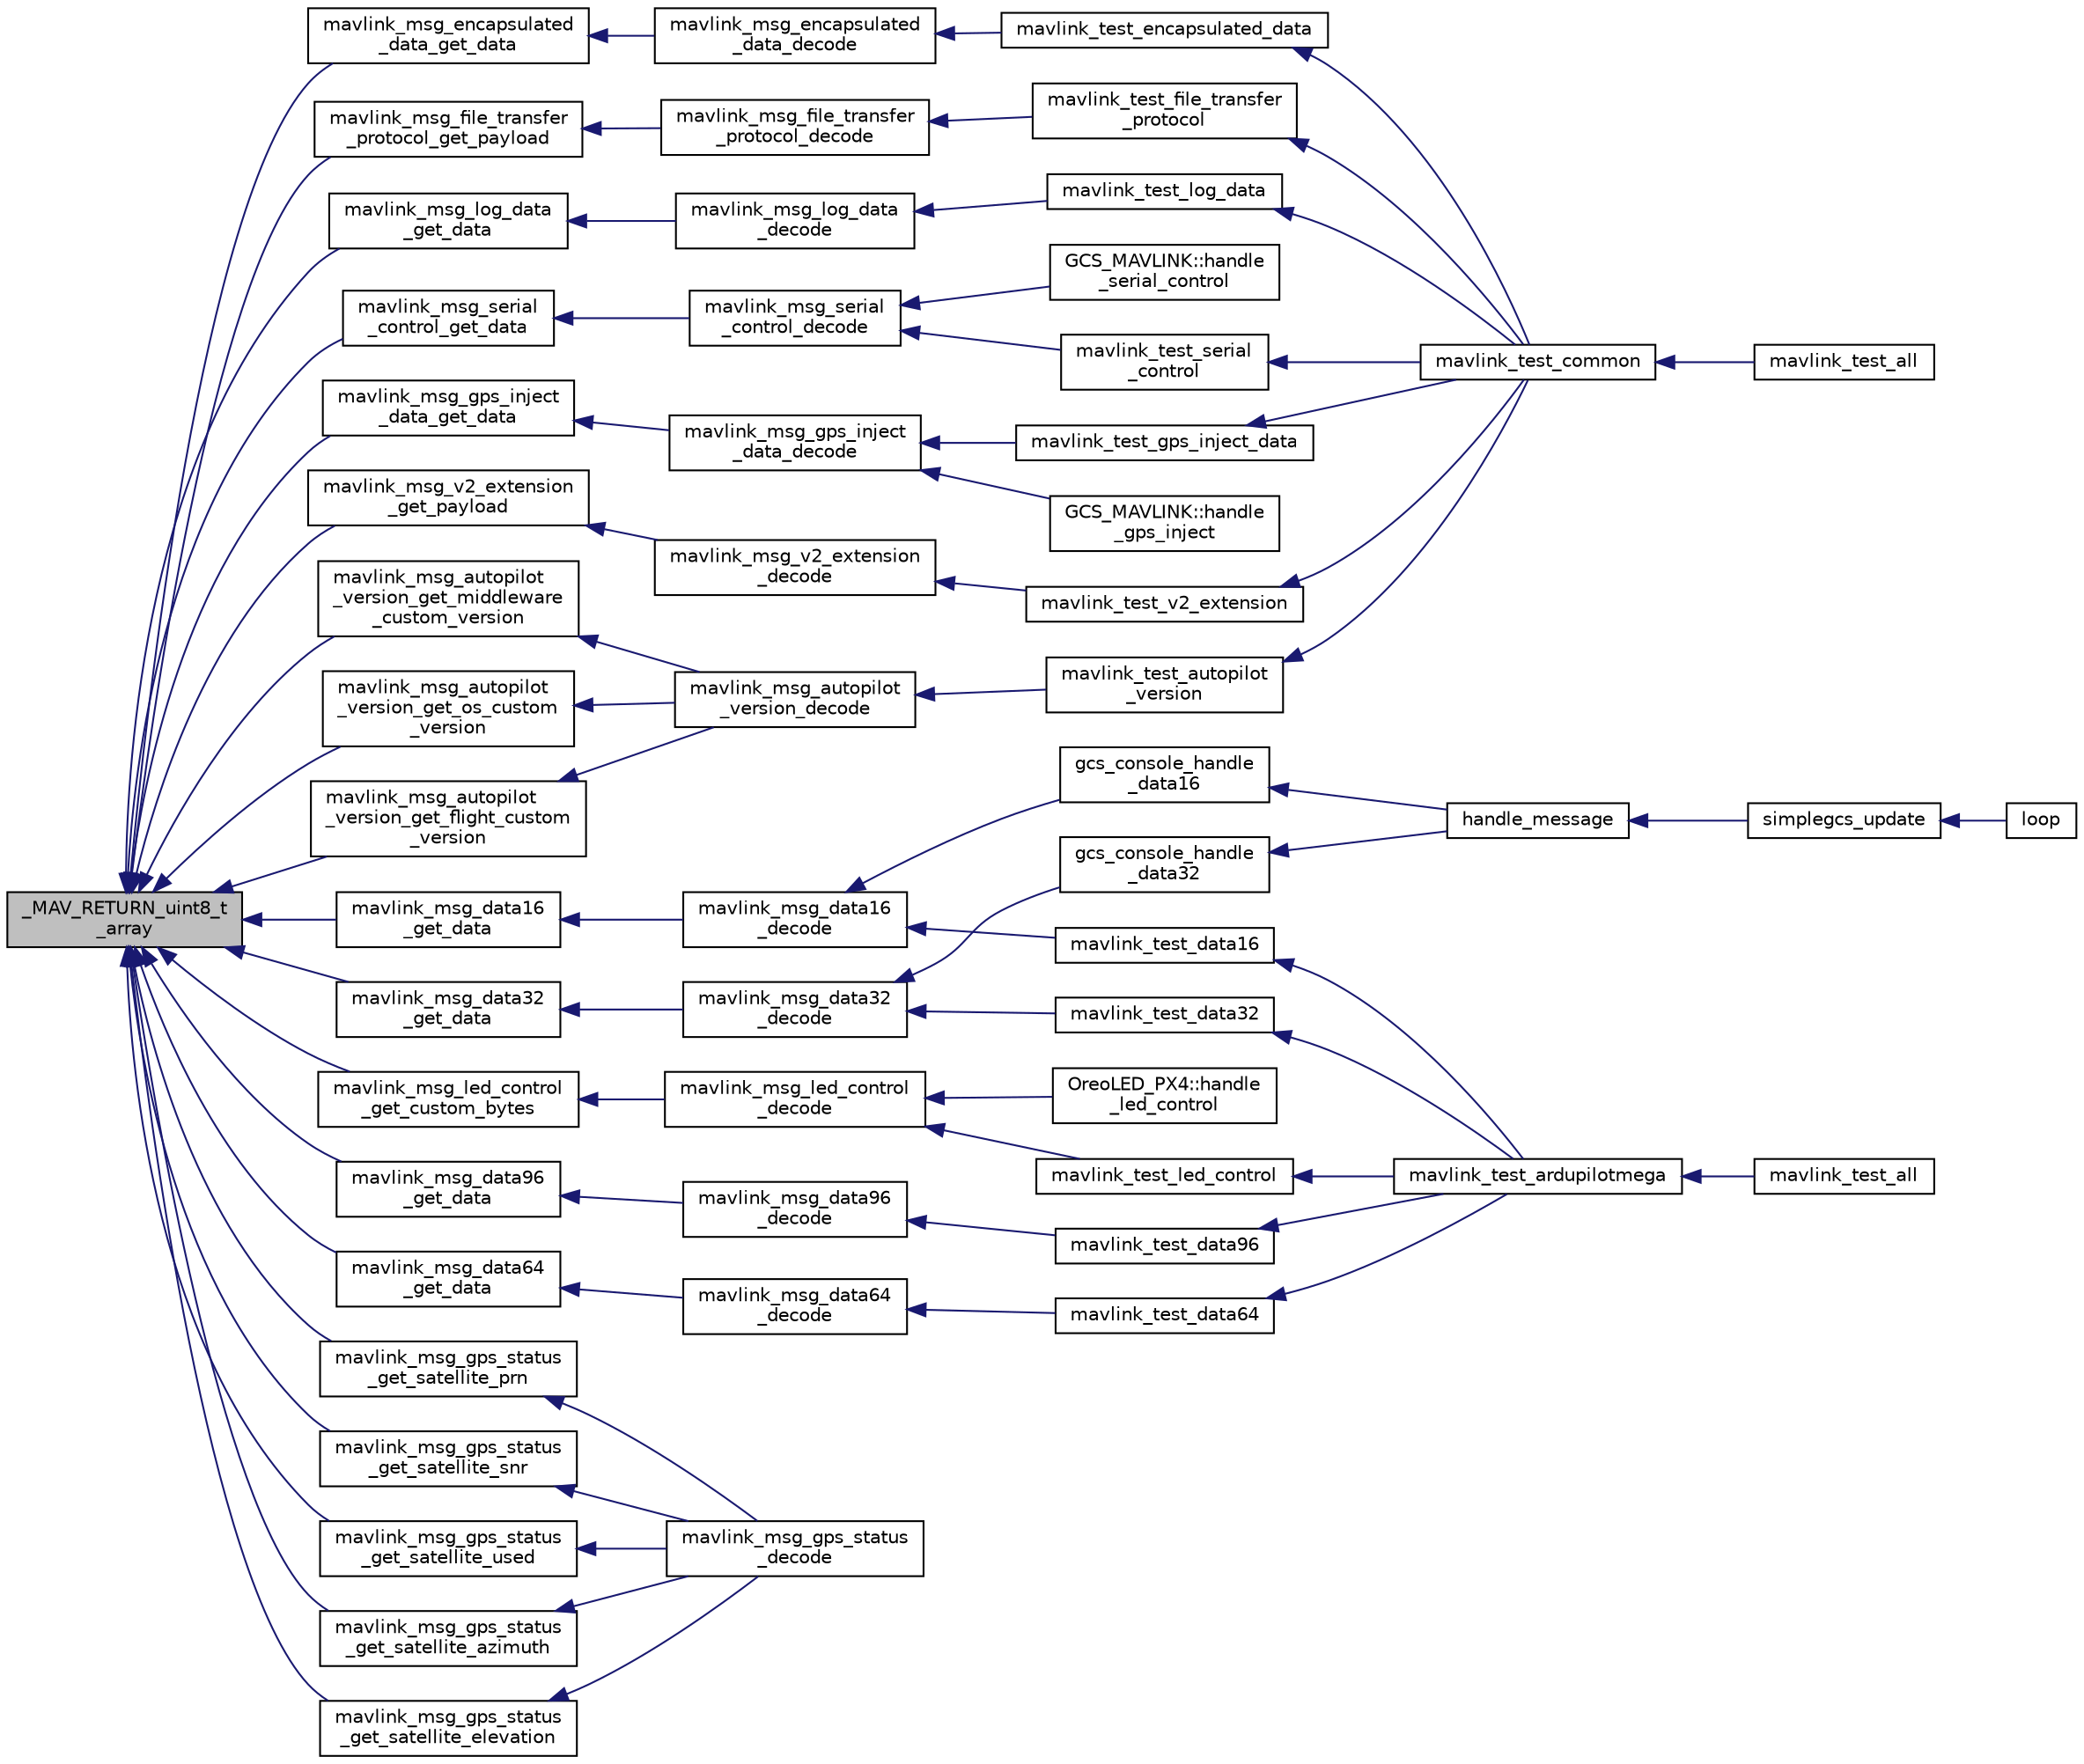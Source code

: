 digraph "_MAV_RETURN_uint8_t_array"
{
 // INTERACTIVE_SVG=YES
  edge [fontname="Helvetica",fontsize="10",labelfontname="Helvetica",labelfontsize="10"];
  node [fontname="Helvetica",fontsize="10",shape=record];
  rankdir="LR";
  Node1 [label="_MAV_RETURN_uint8_t\l_array",height=0.2,width=0.4,color="black", fillcolor="grey75", style="filled" fontcolor="black"];
  Node1 -> Node2 [dir="back",color="midnightblue",fontsize="10",style="solid",fontname="Helvetica"];
  Node2 [label="mavlink_msg_autopilot\l_version_get_flight_custom\l_version",height=0.2,width=0.4,color="black", fillcolor="white", style="filled",URL="$mavlink__msg__autopilot__version_8h.html#ab07d8bb76fbec78840b1c4d9ac0594a6",tooltip="Get field flight_custom_version from autopilot_version message. "];
  Node2 -> Node3 [dir="back",color="midnightblue",fontsize="10",style="solid",fontname="Helvetica"];
  Node3 [label="mavlink_msg_autopilot\l_version_decode",height=0.2,width=0.4,color="black", fillcolor="white", style="filled",URL="$mavlink__msg__autopilot__version_8h.html#a5566f94ae82d1a5152304d295f9bace8",tooltip="Decode a autopilot_version message into a struct. "];
  Node3 -> Node4 [dir="back",color="midnightblue",fontsize="10",style="solid",fontname="Helvetica"];
  Node4 [label="mavlink_test_autopilot\l_version",height=0.2,width=0.4,color="black", fillcolor="white", style="filled",URL="$v1_80_2common_2testsuite_8h.html#a9a34e152c8867677d8e68d8c46499df4"];
  Node4 -> Node5 [dir="back",color="midnightblue",fontsize="10",style="solid",fontname="Helvetica"];
  Node5 [label="mavlink_test_common",height=0.2,width=0.4,color="black", fillcolor="white", style="filled",URL="$v1_80_2common_2testsuite_8h.html#af349432601ac003d2c80a69c100c70a4"];
  Node5 -> Node6 [dir="back",color="midnightblue",fontsize="10",style="solid",fontname="Helvetica"];
  Node6 [label="mavlink_test_all",height=0.2,width=0.4,color="black", fillcolor="white", style="filled",URL="$v1_80_2common_2testsuite_8h.html#a4cc77b6c343679298da5d3c2b4e48759"];
  Node1 -> Node7 [dir="back",color="midnightblue",fontsize="10",style="solid",fontname="Helvetica"];
  Node7 [label="mavlink_msg_autopilot\l_version_get_middleware\l_custom_version",height=0.2,width=0.4,color="black", fillcolor="white", style="filled",URL="$mavlink__msg__autopilot__version_8h.html#aaba17edf31e535fb2580f491839bbab0",tooltip="Get field middleware_custom_version from autopilot_version message. "];
  Node7 -> Node3 [dir="back",color="midnightblue",fontsize="10",style="solid",fontname="Helvetica"];
  Node1 -> Node8 [dir="back",color="midnightblue",fontsize="10",style="solid",fontname="Helvetica"];
  Node8 [label="mavlink_msg_autopilot\l_version_get_os_custom\l_version",height=0.2,width=0.4,color="black", fillcolor="white", style="filled",URL="$mavlink__msg__autopilot__version_8h.html#a8c3f58a93a7f7a20999a753aff7803f5",tooltip="Get field os_custom_version from autopilot_version message. "];
  Node8 -> Node3 [dir="back",color="midnightblue",fontsize="10",style="solid",fontname="Helvetica"];
  Node1 -> Node9 [dir="back",color="midnightblue",fontsize="10",style="solid",fontname="Helvetica"];
  Node9 [label="mavlink_msg_data16\l_get_data",height=0.2,width=0.4,color="black", fillcolor="white", style="filled",URL="$mavlink__msg__data16_8h.html#a8edf3995092ef99f907bc322c5812f5a",tooltip="Get field data from data16 message. "];
  Node9 -> Node10 [dir="back",color="midnightblue",fontsize="10",style="solid",fontname="Helvetica"];
  Node10 [label="mavlink_msg_data16\l_decode",height=0.2,width=0.4,color="black", fillcolor="white", style="filled",URL="$mavlink__msg__data16_8h.html#a959ffbaae72e58055efeacf684fd6605",tooltip="Decode a data16 message into a struct. "];
  Node10 -> Node11 [dir="back",color="midnightblue",fontsize="10",style="solid",fontname="Helvetica"];
  Node11 [label="gcs_console_handle\l_data16",height=0.2,width=0.4,color="black", fillcolor="white", style="filled",URL="$GCS__Console_8h.html#a3a5227d5bb6602cf76f5bb4f2689724e"];
  Node11 -> Node12 [dir="back",color="midnightblue",fontsize="10",style="solid",fontname="Helvetica"];
  Node12 [label="handle_message",height=0.2,width=0.4,color="black", fillcolor="white", style="filled",URL="$simplegcs_8h.html#a4dd9b4d1d62cecf5839f6cadc7768baa"];
  Node12 -> Node13 [dir="back",color="midnightblue",fontsize="10",style="solid",fontname="Helvetica"];
  Node13 [label="simplegcs_update",height=0.2,width=0.4,color="black", fillcolor="white", style="filled",URL="$simplegcs_8h.html#a0e026fc9b23210373846b25cc141486d"];
  Node13 -> Node14 [dir="back",color="midnightblue",fontsize="10",style="solid",fontname="Helvetica"];
  Node14 [label="loop",height=0.2,width=0.4,color="black", fillcolor="white", style="filled",URL="$GCS__Console_2examples_2Console_2Console_8pde.html#a0b33edabd7f1c4e4a0bf32c67269be2f"];
  Node10 -> Node15 [dir="back",color="midnightblue",fontsize="10",style="solid",fontname="Helvetica"];
  Node15 [label="mavlink_test_data16",height=0.2,width=0.4,color="black", fillcolor="white", style="filled",URL="$v1_80_2ardupilotmega_2testsuite_8h.html#a816cdb46445f3f6f5dde989d092c5591"];
  Node15 -> Node16 [dir="back",color="midnightblue",fontsize="10",style="solid",fontname="Helvetica"];
  Node16 [label="mavlink_test_ardupilotmega",height=0.2,width=0.4,color="black", fillcolor="white", style="filled",URL="$v1_80_2ardupilotmega_2testsuite_8h.html#ab264d471ac2f46584f2bb580704b5e9d"];
  Node16 -> Node17 [dir="back",color="midnightblue",fontsize="10",style="solid",fontname="Helvetica"];
  Node17 [label="mavlink_test_all",height=0.2,width=0.4,color="black", fillcolor="white", style="filled",URL="$v1_80_2ardupilotmega_2testsuite_8h.html#a4cc77b6c343679298da5d3c2b4e48759"];
  Node1 -> Node18 [dir="back",color="midnightblue",fontsize="10",style="solid",fontname="Helvetica"];
  Node18 [label="mavlink_msg_data32\l_get_data",height=0.2,width=0.4,color="black", fillcolor="white", style="filled",URL="$mavlink__msg__data32_8h.html#a5e5c5cd756d0594be37cd9b12bec60a8",tooltip="Get field data from data32 message. "];
  Node18 -> Node19 [dir="back",color="midnightblue",fontsize="10",style="solid",fontname="Helvetica"];
  Node19 [label="mavlink_msg_data32\l_decode",height=0.2,width=0.4,color="black", fillcolor="white", style="filled",URL="$mavlink__msg__data32_8h.html#a823bdc8c2d3f7b67fc5aad141d565680",tooltip="Decode a data32 message into a struct. "];
  Node19 -> Node20 [dir="back",color="midnightblue",fontsize="10",style="solid",fontname="Helvetica"];
  Node20 [label="gcs_console_handle\l_data32",height=0.2,width=0.4,color="black", fillcolor="white", style="filled",URL="$GCS__Console_8h.html#a435926f6c3cc44d4b92bc7c021d6b94d"];
  Node20 -> Node12 [dir="back",color="midnightblue",fontsize="10",style="solid",fontname="Helvetica"];
  Node19 -> Node21 [dir="back",color="midnightblue",fontsize="10",style="solid",fontname="Helvetica"];
  Node21 [label="mavlink_test_data32",height=0.2,width=0.4,color="black", fillcolor="white", style="filled",URL="$v1_80_2ardupilotmega_2testsuite_8h.html#a2e7f1d6f794ab67065bc6a9376f26946"];
  Node21 -> Node16 [dir="back",color="midnightblue",fontsize="10",style="solid",fontname="Helvetica"];
  Node1 -> Node22 [dir="back",color="midnightblue",fontsize="10",style="solid",fontname="Helvetica"];
  Node22 [label="mavlink_msg_data64\l_get_data",height=0.2,width=0.4,color="black", fillcolor="white", style="filled",URL="$mavlink__msg__data64_8h.html#a2c4eb11e2a4c11b86be021d317338e4b",tooltip="Get field data from data64 message. "];
  Node22 -> Node23 [dir="back",color="midnightblue",fontsize="10",style="solid",fontname="Helvetica"];
  Node23 [label="mavlink_msg_data64\l_decode",height=0.2,width=0.4,color="black", fillcolor="white", style="filled",URL="$mavlink__msg__data64_8h.html#a12abc777c5086ce567edfa5eba903db2",tooltip="Decode a data64 message into a struct. "];
  Node23 -> Node24 [dir="back",color="midnightblue",fontsize="10",style="solid",fontname="Helvetica"];
  Node24 [label="mavlink_test_data64",height=0.2,width=0.4,color="black", fillcolor="white", style="filled",URL="$v1_80_2ardupilotmega_2testsuite_8h.html#a6e3b3df5aa1d1f06ad3116dfcd03d43c"];
  Node24 -> Node16 [dir="back",color="midnightblue",fontsize="10",style="solid",fontname="Helvetica"];
  Node1 -> Node25 [dir="back",color="midnightblue",fontsize="10",style="solid",fontname="Helvetica"];
  Node25 [label="mavlink_msg_data96\l_get_data",height=0.2,width=0.4,color="black", fillcolor="white", style="filled",URL="$mavlink__msg__data96_8h.html#a7b1112f965170c6fefb7de702525fc70",tooltip="Get field data from data96 message. "];
  Node25 -> Node26 [dir="back",color="midnightblue",fontsize="10",style="solid",fontname="Helvetica"];
  Node26 [label="mavlink_msg_data96\l_decode",height=0.2,width=0.4,color="black", fillcolor="white", style="filled",URL="$mavlink__msg__data96_8h.html#a47ecdf6f9543e4ee26f63f0541574677",tooltip="Decode a data96 message into a struct. "];
  Node26 -> Node27 [dir="back",color="midnightblue",fontsize="10",style="solid",fontname="Helvetica"];
  Node27 [label="mavlink_test_data96",height=0.2,width=0.4,color="black", fillcolor="white", style="filled",URL="$v1_80_2ardupilotmega_2testsuite_8h.html#a5d7f0fa2275519351a42e590810e4f4a"];
  Node27 -> Node16 [dir="back",color="midnightblue",fontsize="10",style="solid",fontname="Helvetica"];
  Node1 -> Node28 [dir="back",color="midnightblue",fontsize="10",style="solid",fontname="Helvetica"];
  Node28 [label="mavlink_msg_encapsulated\l_data_get_data",height=0.2,width=0.4,color="black", fillcolor="white", style="filled",URL="$mavlink__msg__encapsulated__data_8h.html#a622c7c69fc1d201985b95b30d1dc97d8",tooltip="Get field data from encapsulated_data message. "];
  Node28 -> Node29 [dir="back",color="midnightblue",fontsize="10",style="solid",fontname="Helvetica"];
  Node29 [label="mavlink_msg_encapsulated\l_data_decode",height=0.2,width=0.4,color="black", fillcolor="white", style="filled",URL="$mavlink__msg__encapsulated__data_8h.html#ac4af484d66b9cfbe8d5b745470376d02",tooltip="Decode a encapsulated_data message into a struct. "];
  Node29 -> Node30 [dir="back",color="midnightblue",fontsize="10",style="solid",fontname="Helvetica"];
  Node30 [label="mavlink_test_encapsulated_data",height=0.2,width=0.4,color="black", fillcolor="white", style="filled",URL="$v1_80_2common_2testsuite_8h.html#a95b55373e70e02fc142aa23cb72c4e8e"];
  Node30 -> Node5 [dir="back",color="midnightblue",fontsize="10",style="solid",fontname="Helvetica"];
  Node1 -> Node31 [dir="back",color="midnightblue",fontsize="10",style="solid",fontname="Helvetica"];
  Node31 [label="mavlink_msg_file_transfer\l_protocol_get_payload",height=0.2,width=0.4,color="black", fillcolor="white", style="filled",URL="$mavlink__msg__file__transfer__protocol_8h.html#a36746b27321fc75f71a0a0ac8c9a80a0",tooltip="Get field payload from file_transfer_protocol message. "];
  Node31 -> Node32 [dir="back",color="midnightblue",fontsize="10",style="solid",fontname="Helvetica"];
  Node32 [label="mavlink_msg_file_transfer\l_protocol_decode",height=0.2,width=0.4,color="black", fillcolor="white", style="filled",URL="$mavlink__msg__file__transfer__protocol_8h.html#adf6185358f9f9b79d1da49dcfd1c0d1a",tooltip="Decode a file_transfer_protocol message into a struct. "];
  Node32 -> Node33 [dir="back",color="midnightblue",fontsize="10",style="solid",fontname="Helvetica"];
  Node33 [label="mavlink_test_file_transfer\l_protocol",height=0.2,width=0.4,color="black", fillcolor="white", style="filled",URL="$v1_80_2common_2testsuite_8h.html#a7fe08e41903df86031e0c85716517f8e"];
  Node33 -> Node5 [dir="back",color="midnightblue",fontsize="10",style="solid",fontname="Helvetica"];
  Node1 -> Node34 [dir="back",color="midnightblue",fontsize="10",style="solid",fontname="Helvetica"];
  Node34 [label="mavlink_msg_gps_inject\l_data_get_data",height=0.2,width=0.4,color="black", fillcolor="white", style="filled",URL="$mavlink__msg__gps__inject__data_8h.html#a2db553e9401b5e311b1b2f0c36655086",tooltip="Get field data from gps_inject_data message. "];
  Node34 -> Node35 [dir="back",color="midnightblue",fontsize="10",style="solid",fontname="Helvetica"];
  Node35 [label="mavlink_msg_gps_inject\l_data_decode",height=0.2,width=0.4,color="black", fillcolor="white", style="filled",URL="$mavlink__msg__gps__inject__data_8h.html#a1bb94f8a164eb5f3676ffc5824e9566a",tooltip="Decode a gps_inject_data message into a struct. "];
  Node35 -> Node36 [dir="back",color="midnightblue",fontsize="10",style="solid",fontname="Helvetica"];
  Node36 [label="GCS_MAVLINK::handle\l_gps_inject",height=0.2,width=0.4,color="black", fillcolor="white", style="filled",URL="$classGCS__MAVLINK.html#a471a88f28e301b8b7753b86066c22a5c"];
  Node35 -> Node37 [dir="back",color="midnightblue",fontsize="10",style="solid",fontname="Helvetica"];
  Node37 [label="mavlink_test_gps_inject_data",height=0.2,width=0.4,color="black", fillcolor="white", style="filled",URL="$v1_80_2common_2testsuite_8h.html#a502489a60adb8b18e3500d9368a5ff7e"];
  Node37 -> Node5 [dir="back",color="midnightblue",fontsize="10",style="solid",fontname="Helvetica"];
  Node1 -> Node38 [dir="back",color="midnightblue",fontsize="10",style="solid",fontname="Helvetica"];
  Node38 [label="mavlink_msg_gps_status\l_get_satellite_azimuth",height=0.2,width=0.4,color="black", fillcolor="white", style="filled",URL="$v1_80_2common_2mavlink__msg__gps__status_8h.html#a70192016b196a55d28ce63b4be4a029e",tooltip="Get field satellite_azimuth from gps_status message. "];
  Node38 -> Node39 [dir="back",color="midnightblue",fontsize="10",style="solid",fontname="Helvetica"];
  Node39 [label="mavlink_msg_gps_status\l_decode",height=0.2,width=0.4,color="black", fillcolor="white", style="filled",URL="$v1_80_2common_2mavlink__msg__gps__status_8h.html#a25fb7dbe61f4b8374ae6a06d91efdb2c",tooltip="Decode a gps_status message into a struct. "];
  Node1 -> Node40 [dir="back",color="midnightblue",fontsize="10",style="solid",fontname="Helvetica"];
  Node40 [label="mavlink_msg_gps_status\l_get_satellite_elevation",height=0.2,width=0.4,color="black", fillcolor="white", style="filled",URL="$v1_80_2common_2mavlink__msg__gps__status_8h.html#aacda1c972d2e5666c44830160249a42a",tooltip="Get field satellite_elevation from gps_status message. "];
  Node40 -> Node39 [dir="back",color="midnightblue",fontsize="10",style="solid",fontname="Helvetica"];
  Node1 -> Node41 [dir="back",color="midnightblue",fontsize="10",style="solid",fontname="Helvetica"];
  Node41 [label="mavlink_msg_gps_status\l_get_satellite_prn",height=0.2,width=0.4,color="black", fillcolor="white", style="filled",URL="$v1_80_2common_2mavlink__msg__gps__status_8h.html#a0606e8042bf697caefb7f8e9ef44c8d3",tooltip="Get field satellite_prn from gps_status message. "];
  Node41 -> Node39 [dir="back",color="midnightblue",fontsize="10",style="solid",fontname="Helvetica"];
  Node1 -> Node42 [dir="back",color="midnightblue",fontsize="10",style="solid",fontname="Helvetica"];
  Node42 [label="mavlink_msg_gps_status\l_get_satellite_snr",height=0.2,width=0.4,color="black", fillcolor="white", style="filled",URL="$v1_80_2common_2mavlink__msg__gps__status_8h.html#a4f5e35b7d3079e6c8f3f356fd100a213",tooltip="Get field satellite_snr from gps_status message. "];
  Node42 -> Node39 [dir="back",color="midnightblue",fontsize="10",style="solid",fontname="Helvetica"];
  Node1 -> Node43 [dir="back",color="midnightblue",fontsize="10",style="solid",fontname="Helvetica"];
  Node43 [label="mavlink_msg_gps_status\l_get_satellite_used",height=0.2,width=0.4,color="black", fillcolor="white", style="filled",URL="$v1_80_2common_2mavlink__msg__gps__status_8h.html#a928deb3be859bc008ecd0e47e4ca5b1d",tooltip="Get field satellite_used from gps_status message. "];
  Node43 -> Node39 [dir="back",color="midnightblue",fontsize="10",style="solid",fontname="Helvetica"];
  Node1 -> Node44 [dir="back",color="midnightblue",fontsize="10",style="solid",fontname="Helvetica"];
  Node44 [label="mavlink_msg_led_control\l_get_custom_bytes",height=0.2,width=0.4,color="black", fillcolor="white", style="filled",URL="$mavlink__msg__led__control_8h.html#a3f246e516a8139f713d776899b463764",tooltip="Get field custom_bytes from led_control message. "];
  Node44 -> Node45 [dir="back",color="midnightblue",fontsize="10",style="solid",fontname="Helvetica"];
  Node45 [label="mavlink_msg_led_control\l_decode",height=0.2,width=0.4,color="black", fillcolor="white", style="filled",URL="$mavlink__msg__led__control_8h.html#ace6f762506b5dc5f5da219abe4577399",tooltip="Decode a led_control message into a struct. "];
  Node45 -> Node46 [dir="back",color="midnightblue",fontsize="10",style="solid",fontname="Helvetica"];
  Node46 [label="OreoLED_PX4::handle\l_led_control",height=0.2,width=0.4,color="black", fillcolor="white", style="filled",URL="$classOreoLED__PX4.html#a8a9bbad92734cecc23ce5f97da42b09a"];
  Node45 -> Node47 [dir="back",color="midnightblue",fontsize="10",style="solid",fontname="Helvetica"];
  Node47 [label="mavlink_test_led_control",height=0.2,width=0.4,color="black", fillcolor="white", style="filled",URL="$v1_80_2ardupilotmega_2testsuite_8h.html#a1b76c4ad4ddf4638c2b6d63418de024c"];
  Node47 -> Node16 [dir="back",color="midnightblue",fontsize="10",style="solid",fontname="Helvetica"];
  Node1 -> Node48 [dir="back",color="midnightblue",fontsize="10",style="solid",fontname="Helvetica"];
  Node48 [label="mavlink_msg_log_data\l_get_data",height=0.2,width=0.4,color="black", fillcolor="white", style="filled",URL="$mavlink__msg__log__data_8h.html#a96b29754a967b9bff7f8479e373e384b",tooltip="Get field data from log_data message. "];
  Node48 -> Node49 [dir="back",color="midnightblue",fontsize="10",style="solid",fontname="Helvetica"];
  Node49 [label="mavlink_msg_log_data\l_decode",height=0.2,width=0.4,color="black", fillcolor="white", style="filled",URL="$mavlink__msg__log__data_8h.html#ad269ce5d05addfdc66ceaf2467836365",tooltip="Decode a log_data message into a struct. "];
  Node49 -> Node50 [dir="back",color="midnightblue",fontsize="10",style="solid",fontname="Helvetica"];
  Node50 [label="mavlink_test_log_data",height=0.2,width=0.4,color="black", fillcolor="white", style="filled",URL="$v1_80_2common_2testsuite_8h.html#a4595f8c2108f0c27dea1eac223bcf21f"];
  Node50 -> Node5 [dir="back",color="midnightblue",fontsize="10",style="solid",fontname="Helvetica"];
  Node1 -> Node51 [dir="back",color="midnightblue",fontsize="10",style="solid",fontname="Helvetica"];
  Node51 [label="mavlink_msg_serial\l_control_get_data",height=0.2,width=0.4,color="black", fillcolor="white", style="filled",URL="$mavlink__msg__serial__control_8h.html#ad83b77ea25badc05281e80af21d5efc6",tooltip="Get field data from serial_control message. "];
  Node51 -> Node52 [dir="back",color="midnightblue",fontsize="10",style="solid",fontname="Helvetica"];
  Node52 [label="mavlink_msg_serial\l_control_decode",height=0.2,width=0.4,color="black", fillcolor="white", style="filled",URL="$mavlink__msg__serial__control_8h.html#ad1d767fb6c15ba1b94137f0211584cdd",tooltip="Decode a serial_control message into a struct. "];
  Node52 -> Node53 [dir="back",color="midnightblue",fontsize="10",style="solid",fontname="Helvetica"];
  Node53 [label="GCS_MAVLINK::handle\l_serial_control",height=0.2,width=0.4,color="black", fillcolor="white", style="filled",URL="$classGCS__MAVLINK.html#adecc982b9dd27229f29b0756733ed137"];
  Node52 -> Node54 [dir="back",color="midnightblue",fontsize="10",style="solid",fontname="Helvetica"];
  Node54 [label="mavlink_test_serial\l_control",height=0.2,width=0.4,color="black", fillcolor="white", style="filled",URL="$v1_80_2common_2testsuite_8h.html#a28af94bc6471af3b98b6bb03f711625d"];
  Node54 -> Node5 [dir="back",color="midnightblue",fontsize="10",style="solid",fontname="Helvetica"];
  Node1 -> Node55 [dir="back",color="midnightblue",fontsize="10",style="solid",fontname="Helvetica"];
  Node55 [label="mavlink_msg_v2_extension\l_get_payload",height=0.2,width=0.4,color="black", fillcolor="white", style="filled",URL="$mavlink__msg__v2__extension_8h.html#ac6d4f2a9d931409fa93e22180cfacd05",tooltip="Get field payload from v2_extension message. "];
  Node55 -> Node56 [dir="back",color="midnightblue",fontsize="10",style="solid",fontname="Helvetica"];
  Node56 [label="mavlink_msg_v2_extension\l_decode",height=0.2,width=0.4,color="black", fillcolor="white", style="filled",URL="$mavlink__msg__v2__extension_8h.html#acca6d93d54af3f6c422397bc58978750",tooltip="Decode a v2_extension message into a struct. "];
  Node56 -> Node57 [dir="back",color="midnightblue",fontsize="10",style="solid",fontname="Helvetica"];
  Node57 [label="mavlink_test_v2_extension",height=0.2,width=0.4,color="black", fillcolor="white", style="filled",URL="$v1_80_2common_2testsuite_8h.html#a1f8ede6997978cf1b6cf7d033dca869d"];
  Node57 -> Node5 [dir="back",color="midnightblue",fontsize="10",style="solid",fontname="Helvetica"];
}
